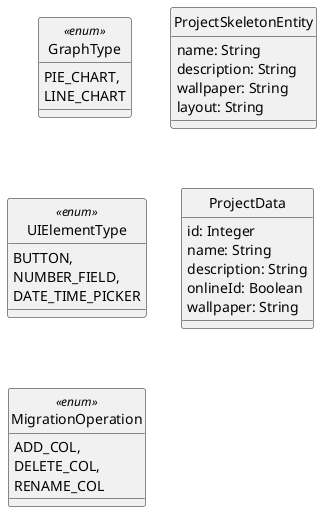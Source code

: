@startuml


skinparam monochrome true
skinparam shadowing false
skinparam genericDisplay old
skinparam classAttributeIconSize 0
hide circle

class ProjectSkeletonEntity {
        name: String
        description: String
        wallpaper: String
        layout: String
    }
class ProjectData {
    id: Integer
    name: String
    description: String
    onlineId: Boolean
    wallpaper: String
}
enum UIElementType <<enum>> {
        BUTTON,
        NUMBER_FIELD,
        DATE_TIME_PICKER
    }

    enum GraphType <<enum>> {
        PIE_CHART,
        LINE_CHART
    }

    enum MigrationOperation <<enum>> {
        ADD_COL,
        DELETE_COL,
        RENAME_COL
    }

    GraphType -[hidden] ProjectSkeletonEntity
    GraphType -[hidden]- UIElementType
    UIElementType -[hidden]- MigrationOperation
    ProjectSkeletonEntity -[hidden]- ProjectData


@enduml